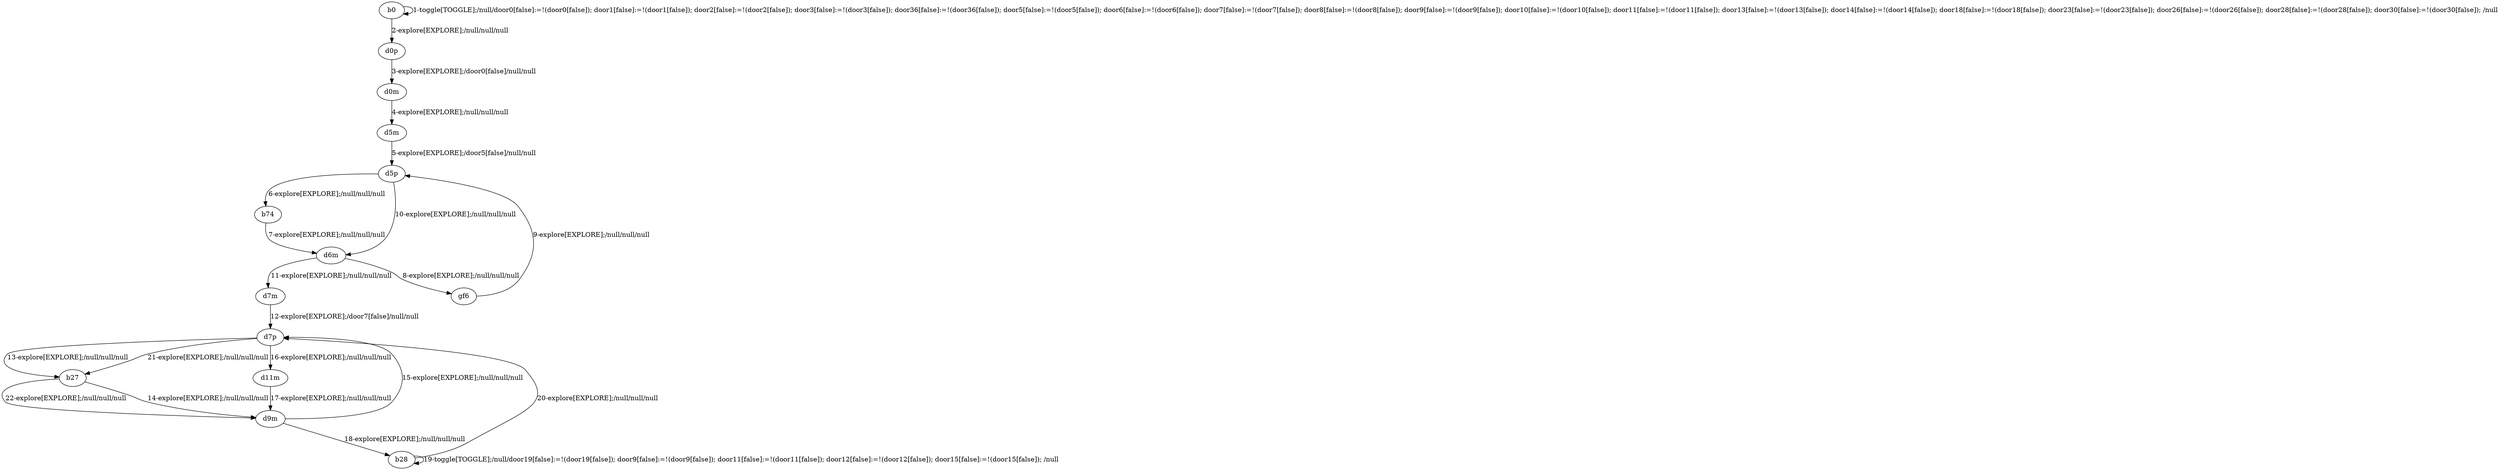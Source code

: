 # Total number of goals covered by this test: 1
# d11m --> d9m

digraph g {
"b0" -> "b0" [label = "1-toggle[TOGGLE];/null/door0[false]:=!(door0[false]); door1[false]:=!(door1[false]); door2[false]:=!(door2[false]); door3[false]:=!(door3[false]); door36[false]:=!(door36[false]); door5[false]:=!(door5[false]); door6[false]:=!(door6[false]); door7[false]:=!(door7[false]); door8[false]:=!(door8[false]); door9[false]:=!(door9[false]); door10[false]:=!(door10[false]); door11[false]:=!(door11[false]); door13[false]:=!(door13[false]); door14[false]:=!(door14[false]); door18[false]:=!(door18[false]); door23[false]:=!(door23[false]); door26[false]:=!(door26[false]); door28[false]:=!(door28[false]); door30[false]:=!(door30[false]); /null"];
"b0" -> "d0p" [label = "2-explore[EXPLORE];/null/null/null"];
"d0p" -> "d0m" [label = "3-explore[EXPLORE];/door0[false]/null/null"];
"d0m" -> "d5m" [label = "4-explore[EXPLORE];/null/null/null"];
"d5m" -> "d5p" [label = "5-explore[EXPLORE];/door5[false]/null/null"];
"d5p" -> "b74" [label = "6-explore[EXPLORE];/null/null/null"];
"b74" -> "d6m" [label = "7-explore[EXPLORE];/null/null/null"];
"d6m" -> "gf6" [label = "8-explore[EXPLORE];/null/null/null"];
"gf6" -> "d5p" [label = "9-explore[EXPLORE];/null/null/null"];
"d5p" -> "d6m" [label = "10-explore[EXPLORE];/null/null/null"];
"d6m" -> "d7m" [label = "11-explore[EXPLORE];/null/null/null"];
"d7m" -> "d7p" [label = "12-explore[EXPLORE];/door7[false]/null/null"];
"d7p" -> "b27" [label = "13-explore[EXPLORE];/null/null/null"];
"b27" -> "d9m" [label = "14-explore[EXPLORE];/null/null/null"];
"d9m" -> "d7p" [label = "15-explore[EXPLORE];/null/null/null"];
"d7p" -> "d11m" [label = "16-explore[EXPLORE];/null/null/null"];
"d11m" -> "d9m" [label = "17-explore[EXPLORE];/null/null/null"];
"d9m" -> "b28" [label = "18-explore[EXPLORE];/null/null/null"];
"b28" -> "b28" [label = "19-toggle[TOGGLE];/null/door19[false]:=!(door19[false]); door9[false]:=!(door9[false]); door11[false]:=!(door11[false]); door12[false]:=!(door12[false]); door15[false]:=!(door15[false]); /null"];
"b28" -> "d7p" [label = "20-explore[EXPLORE];/null/null/null"];
"d7p" -> "b27" [label = "21-explore[EXPLORE];/null/null/null"];
"b27" -> "d9m" [label = "22-explore[EXPLORE];/null/null/null"];
}